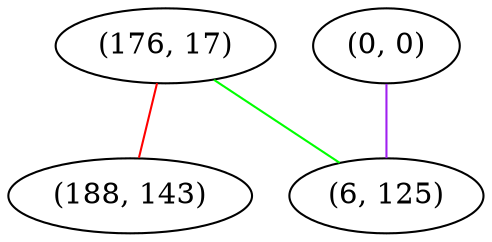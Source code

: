 graph "" {
"(176, 17)";
"(188, 143)";
"(0, 0)";
"(6, 125)";
"(176, 17)" -- "(188, 143)"  [color=red, key=0, weight=1];
"(176, 17)" -- "(6, 125)"  [color=green, key=0, weight=2];
"(0, 0)" -- "(6, 125)"  [color=purple, key=0, weight=4];
}

